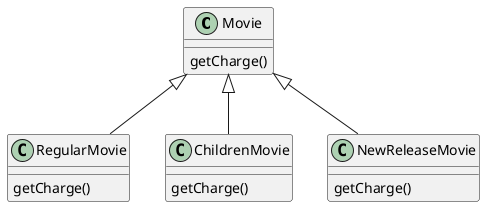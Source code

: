 @startuml
'https://plantuml.com/class-diagram



class Movie {
getCharge()
}

class RegularMovie {
getCharge()
}
class ChildrenMovie {
getCharge()
}
class NewReleaseMovie {
getCharge()
}

Movie <|-- RegularMovie
Movie <|-- ChildrenMovie
Movie <|-- NewReleaseMovie

together {
  class RegularMovie
  class ChildrenMovie
  class NewReleaseMovie
}

@enduml